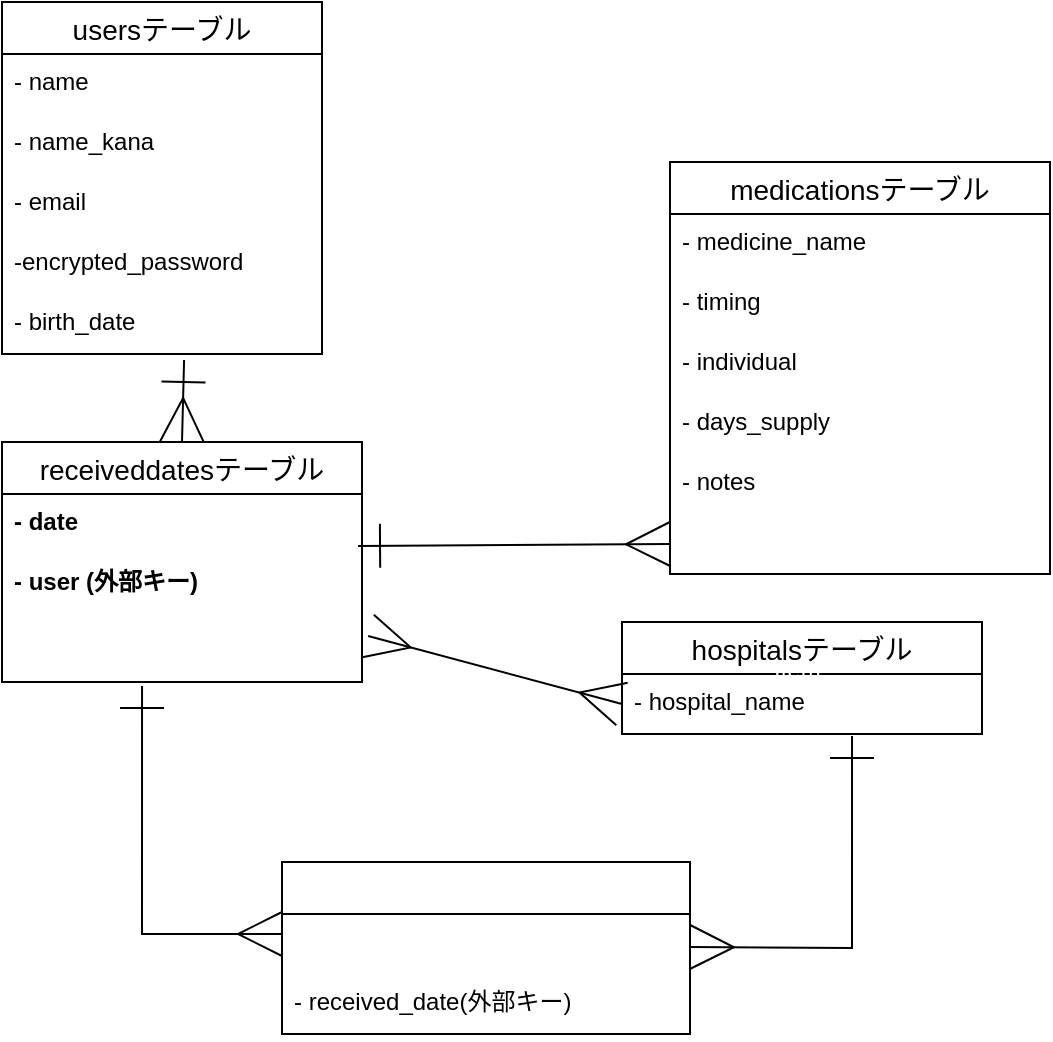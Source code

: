<mxfile>
    <diagram id="Tm5l0OqaVxxOBF3InInZ" name="ページ1">
        <mxGraphModel dx="787" dy="667" grid="1" gridSize="10" guides="1" tooltips="1" connect="1" arrows="1" fold="1" page="1" pageScale="1" pageWidth="827" pageHeight="1169" math="0" shadow="0">
            <root>
                <mxCell id="0"/>
                <mxCell id="1" parent="0"/>
                <mxCell id="2" value="usersテーブル" style="swimlane;fontStyle=0;childLayout=stackLayout;horizontal=1;startSize=26;horizontalStack=0;resizeParent=1;resizeParentMax=0;resizeLast=0;collapsible=1;marginBottom=0;align=center;fontSize=14;" parent="1" vertex="1">
                    <mxGeometry x="80" y="10" width="160" height="176" as="geometry"/>
                </mxCell>
                <mxCell id="3" value="- name" style="text;strokeColor=none;fillColor=none;spacingLeft=4;spacingRight=4;overflow=hidden;rotatable=0;points=[[0,0.5],[1,0.5]];portConstraint=eastwest;fontSize=12;" parent="2" vertex="1">
                    <mxGeometry y="26" width="160" height="30" as="geometry"/>
                </mxCell>
                <mxCell id="9" value="- name_kana" style="text;strokeColor=none;fillColor=none;spacingLeft=4;spacingRight=4;overflow=hidden;rotatable=0;points=[[0,0.5],[1,0.5]];portConstraint=eastwest;fontSize=12;" parent="2" vertex="1">
                    <mxGeometry y="56" width="160" height="30" as="geometry"/>
                </mxCell>
                <mxCell id="4" value="- email&#10;" style="text;strokeColor=none;fillColor=none;spacingLeft=4;spacingRight=4;overflow=hidden;rotatable=0;points=[[0,0.5],[1,0.5]];portConstraint=eastwest;fontSize=12;" parent="2" vertex="1">
                    <mxGeometry y="86" width="160" height="30" as="geometry"/>
                </mxCell>
                <mxCell id="5" value="-encrypted_password" style="text;strokeColor=none;fillColor=none;spacingLeft=4;spacingRight=4;overflow=hidden;rotatable=0;points=[[0,0.5],[1,0.5]];portConstraint=eastwest;fontSize=12;" parent="2" vertex="1">
                    <mxGeometry y="116" width="160" height="30" as="geometry"/>
                </mxCell>
                <mxCell id="14" value="- birth_date" style="text;strokeColor=none;fillColor=none;spacingLeft=4;spacingRight=4;overflow=hidden;rotatable=0;points=[[0,0.5],[1,0.5]];portConstraint=eastwest;fontSize=12;" parent="2" vertex="1">
                    <mxGeometry y="146" width="160" height="30" as="geometry"/>
                </mxCell>
                <mxCell id="15" value="hospitalsテーブル" style="swimlane;fontStyle=0;childLayout=stackLayout;horizontal=1;startSize=26;horizontalStack=0;resizeParent=1;resizeParentMax=0;resizeLast=0;collapsible=1;marginBottom=0;align=center;fontSize=14;" parent="1" vertex="1">
                    <mxGeometry x="390" y="320" width="180" height="56" as="geometry"/>
                </mxCell>
                <mxCell id="17" value="- hospital_name" style="text;strokeColor=none;fillColor=none;spacingLeft=4;spacingRight=4;overflow=hidden;rotatable=0;points=[[0,0.5],[1,0.5]];portConstraint=eastwest;fontSize=12;" parent="15" vertex="1">
                    <mxGeometry y="26" width="180" height="30" as="geometry"/>
                </mxCell>
                <mxCell id="47" style="edgeStyle=none;html=1;exitX=0.5;exitY=0;exitDx=0;exitDy=0;entryX=0.569;entryY=1.1;entryDx=0;entryDy=0;entryPerimeter=0;strokeWidth=1;startArrow=ERmany;startFill=0;endArrow=ERone;endFill=0;startSize=20;endSize=20;" parent="1" source="28" target="14" edge="1">
                    <mxGeometry relative="1" as="geometry"/>
                </mxCell>
                <mxCell id="28" value="receiveddatesテーブル" style="swimlane;fontStyle=0;childLayout=stackLayout;horizontal=1;startSize=26;horizontalStack=0;resizeParent=1;resizeParentMax=0;resizeLast=0;collapsible=1;marginBottom=0;align=center;fontSize=14;" parent="1" vertex="1">
                    <mxGeometry x="80" y="230" width="180" height="120" as="geometry"/>
                </mxCell>
                <mxCell id="30" value="- date" style="text;strokeColor=none;fillColor=none;spacingLeft=4;spacingRight=4;overflow=hidden;rotatable=0;points=[[0,0.5],[1,0.5]];portConstraint=eastwest;fontSize=12;fontStyle=1" parent="28" vertex="1">
                    <mxGeometry y="26" width="180" height="30" as="geometry"/>
                </mxCell>
                <mxCell id="29" value="- user (外部キー)" style="text;strokeColor=none;fillColor=none;spacingLeft=4;spacingRight=4;overflow=hidden;rotatable=0;points=[[0,0.5],[1,0.5]];portConstraint=eastwest;fontSize=12;fontStyle=1" parent="28" vertex="1">
                    <mxGeometry y="56" width="180" height="34" as="geometry"/>
                </mxCell>
                <mxCell id="52" value="- medication (外部キー)" style="text;strokeColor=none;fillColor=none;spacingLeft=4;spacingRight=4;overflow=hidden;rotatable=0;points=[[0,0.5],[1,0.5]];portConstraint=eastwest;fontSize=12;fontColor=#FFFFFF;" vertex="1" parent="28">
                    <mxGeometry y="90" width="180" height="30" as="geometry"/>
                </mxCell>
                <mxCell id="32" value="medicationsテーブル" style="swimlane;fontStyle=0;childLayout=stackLayout;horizontal=1;startSize=26;horizontalStack=0;resizeParent=1;resizeParentMax=0;resizeLast=0;collapsible=1;marginBottom=0;align=center;fontSize=14;" parent="1" vertex="1">
                    <mxGeometry x="414" y="90" width="190" height="206" as="geometry"/>
                </mxCell>
                <mxCell id="34" value="- medicine_name" style="text;strokeColor=none;fillColor=none;spacingLeft=4;spacingRight=4;overflow=hidden;rotatable=0;points=[[0,0.5],[1,0.5]];portConstraint=eastwest;fontSize=12;" parent="32" vertex="1">
                    <mxGeometry y="26" width="190" height="30" as="geometry"/>
                </mxCell>
                <mxCell id="35" value="- timing" style="text;strokeColor=none;fillColor=none;spacingLeft=4;spacingRight=4;overflow=hidden;rotatable=0;points=[[0,0.5],[1,0.5]];portConstraint=eastwest;fontSize=12;" parent="32" vertex="1">
                    <mxGeometry y="56" width="190" height="30" as="geometry"/>
                </mxCell>
                <mxCell id="38" value="- individual" style="text;strokeColor=none;fillColor=none;spacingLeft=4;spacingRight=4;overflow=hidden;rotatable=0;points=[[0,0.5],[1,0.5]];portConstraint=eastwest;fontSize=12;" parent="32" vertex="1">
                    <mxGeometry y="86" width="190" height="30" as="geometry"/>
                </mxCell>
                <mxCell id="37" value="- days_supply" style="text;strokeColor=none;fillColor=none;spacingLeft=4;spacingRight=4;overflow=hidden;rotatable=0;points=[[0,0.5],[1,0.5]];portConstraint=eastwest;fontSize=12;" parent="32" vertex="1">
                    <mxGeometry y="116" width="190" height="30" as="geometry"/>
                </mxCell>
                <mxCell id="40" value="- notes" style="text;strokeColor=none;fillColor=none;spacingLeft=4;spacingRight=4;overflow=hidden;rotatable=0;points=[[0,0.5],[1,0.5]];portConstraint=eastwest;fontSize=12;" parent="32" vertex="1">
                    <mxGeometry y="146" width="190" height="30" as="geometry"/>
                </mxCell>
                <mxCell id="54" value="- received_date(外部キー)" style="text;strokeColor=none;fillColor=none;spacingLeft=4;spacingRight=4;overflow=hidden;rotatable=0;points=[[0,0.5],[1,0.5]];portConstraint=eastwest;fontSize=12;fontColor=#FFFFFF;" vertex="1" parent="32">
                    <mxGeometry y="176" width="190" height="30" as="geometry"/>
                </mxCell>
                <mxCell id="49" style="edgeStyle=none;html=1;entryX=1.017;entryY=0.233;entryDx=0;entryDy=0;endArrow=ERmany;endFill=0;endSize=20;startSize=20;startArrow=ERmany;startFill=0;exitX=0;exitY=0.5;exitDx=0;exitDy=0;entryPerimeter=0;" parent="1" source="17" target="52" edge="1">
                    <mxGeometry relative="1" as="geometry">
                        <mxPoint x="360" y="280" as="sourcePoint"/>
                    </mxGeometry>
                </mxCell>
                <mxCell id="51" value="Item" style="text;strokeColor=none;fillColor=none;spacingLeft=4;spacingRight=4;overflow=hidden;rotatable=0;points=[[0,0.5],[1,0.5]];portConstraint=eastwest;fontSize=12;fontColor=#FFFFFF;" vertex="1" parent="1">
                    <mxGeometry x="460" y="330" width="40" height="30" as="geometry"/>
                </mxCell>
                <mxCell id="55" value="hospital_receivedテーブル" style="swimlane;fontStyle=0;childLayout=stackLayout;horizontal=1;startSize=26;horizontalStack=0;resizeParent=1;resizeParentMax=0;resizeLast=0;collapsible=1;marginBottom=0;align=center;fontSize=14;fontColor=#FFFFFF;" vertex="1" parent="1">
                    <mxGeometry x="220" y="440" width="204" height="86" as="geometry"/>
                </mxCell>
                <mxCell id="50" value="- hospital(外部キー)" style="text;strokeColor=none;fillColor=none;spacingLeft=4;spacingRight=4;overflow=hidden;rotatable=0;points=[[0,0.5],[1,0.5]];portConstraint=eastwest;fontSize=12;fontColor=#FFFFFF;" vertex="1" parent="55">
                    <mxGeometry y="26" width="204" height="30" as="geometry"/>
                </mxCell>
                <mxCell id="18" value="- received_date(外部キー)" style="text;strokeColor=none;fillColor=none;spacingLeft=4;spacingRight=4;overflow=hidden;rotatable=0;points=[[0,0.5],[1,0.5]];portConstraint=eastwest;fontSize=12;" parent="55" vertex="1">
                    <mxGeometry y="56" width="204" height="30" as="geometry"/>
                </mxCell>
                <mxCell id="59" value="" style="endArrow=ERmany;html=1;rounded=0;fontColor=#FFFFFF;exitX=0.389;exitY=1.067;exitDx=0;exitDy=0;exitPerimeter=0;endFill=0;startSize=20;endSize=20;startArrow=ERone;startFill=0;" edge="1" parent="1" source="52">
                    <mxGeometry relative="1" as="geometry">
                        <mxPoint x="100" y="526" as="sourcePoint"/>
                        <mxPoint x="220" y="476" as="targetPoint"/>
                        <Array as="points">
                            <mxPoint x="150" y="476"/>
                        </Array>
                    </mxGeometry>
                </mxCell>
                <mxCell id="62" value="" style="endArrow=ERone;html=1;rounded=0;fontColor=#FFFFFF;startSize=20;endSize=20;entryX=0.639;entryY=1.033;entryDx=0;entryDy=0;entryPerimeter=0;endFill=0;startArrow=ERmany;startFill=0;" edge="1" parent="1" target="17">
                    <mxGeometry relative="1" as="geometry">
                        <mxPoint x="424" y="482.5" as="sourcePoint"/>
                        <mxPoint x="584" y="482.5" as="targetPoint"/>
                        <Array as="points">
                            <mxPoint x="505" y="483"/>
                        </Array>
                    </mxGeometry>
                </mxCell>
                <mxCell id="64" style="edgeStyle=none;html=1;exitX=0;exitY=0.5;exitDx=0;exitDy=0;entryX=0.989;entryY=-0.118;entryDx=0;entryDy=0;entryPerimeter=0;fontColor=#FFFFFF;startArrow=ERmany;startFill=0;endArrow=ERone;endFill=0;startSize=20;endSize=20;" edge="1" parent="1" source="54" target="29">
                    <mxGeometry relative="1" as="geometry"/>
                </mxCell>
            </root>
        </mxGraphModel>
    </diagram>
</mxfile>